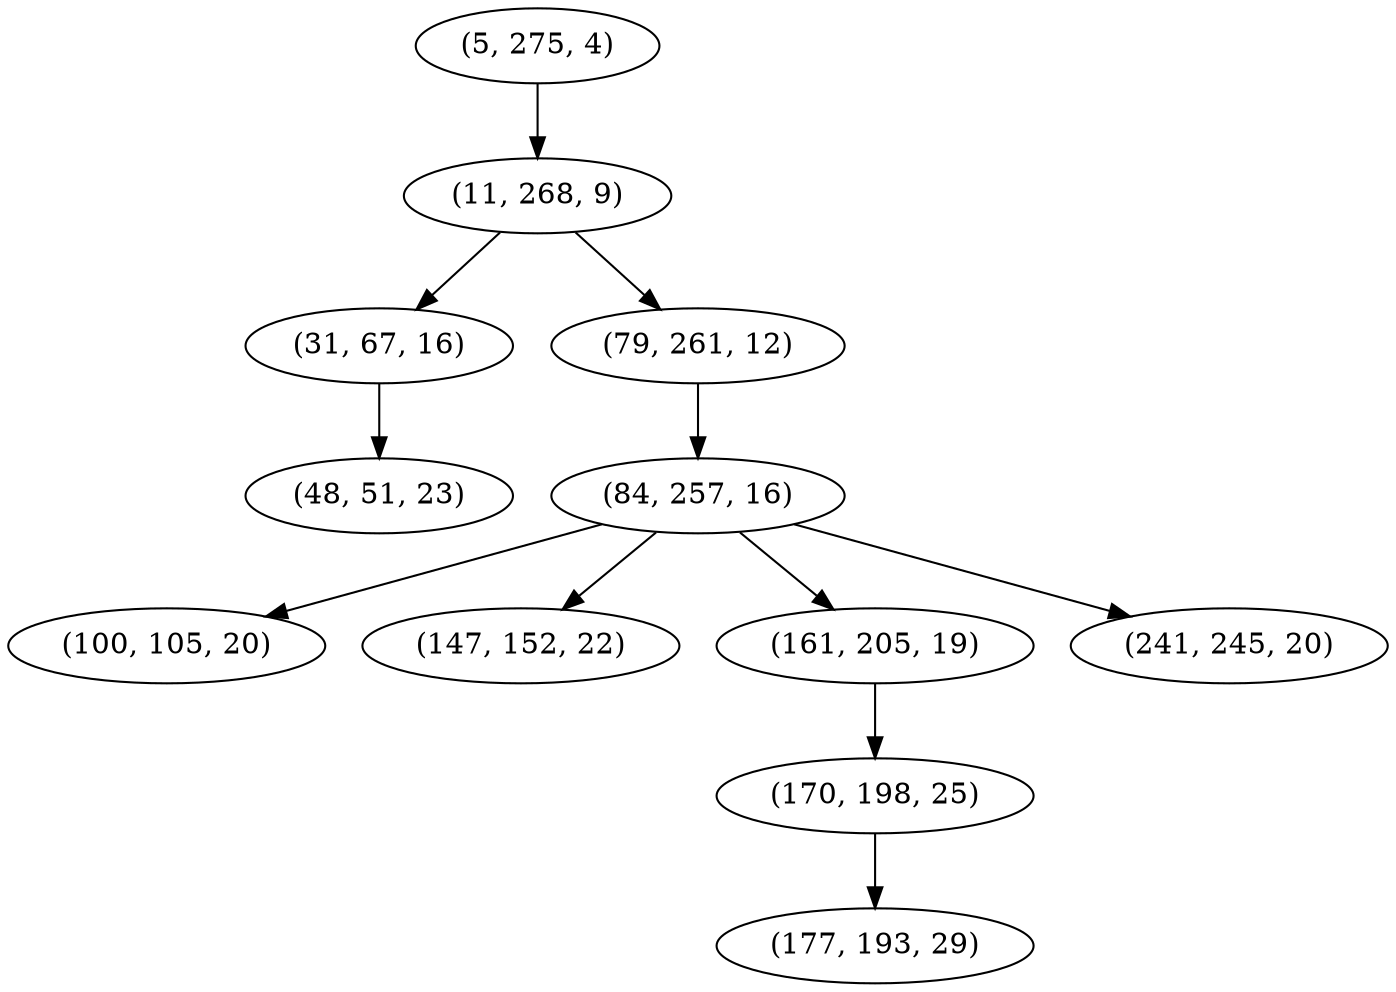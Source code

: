 digraph tree {
    "(5, 275, 4)";
    "(11, 268, 9)";
    "(31, 67, 16)";
    "(48, 51, 23)";
    "(79, 261, 12)";
    "(84, 257, 16)";
    "(100, 105, 20)";
    "(147, 152, 22)";
    "(161, 205, 19)";
    "(170, 198, 25)";
    "(177, 193, 29)";
    "(241, 245, 20)";
    "(5, 275, 4)" -> "(11, 268, 9)";
    "(11, 268, 9)" -> "(31, 67, 16)";
    "(11, 268, 9)" -> "(79, 261, 12)";
    "(31, 67, 16)" -> "(48, 51, 23)";
    "(79, 261, 12)" -> "(84, 257, 16)";
    "(84, 257, 16)" -> "(100, 105, 20)";
    "(84, 257, 16)" -> "(147, 152, 22)";
    "(84, 257, 16)" -> "(161, 205, 19)";
    "(84, 257, 16)" -> "(241, 245, 20)";
    "(161, 205, 19)" -> "(170, 198, 25)";
    "(170, 198, 25)" -> "(177, 193, 29)";
}
